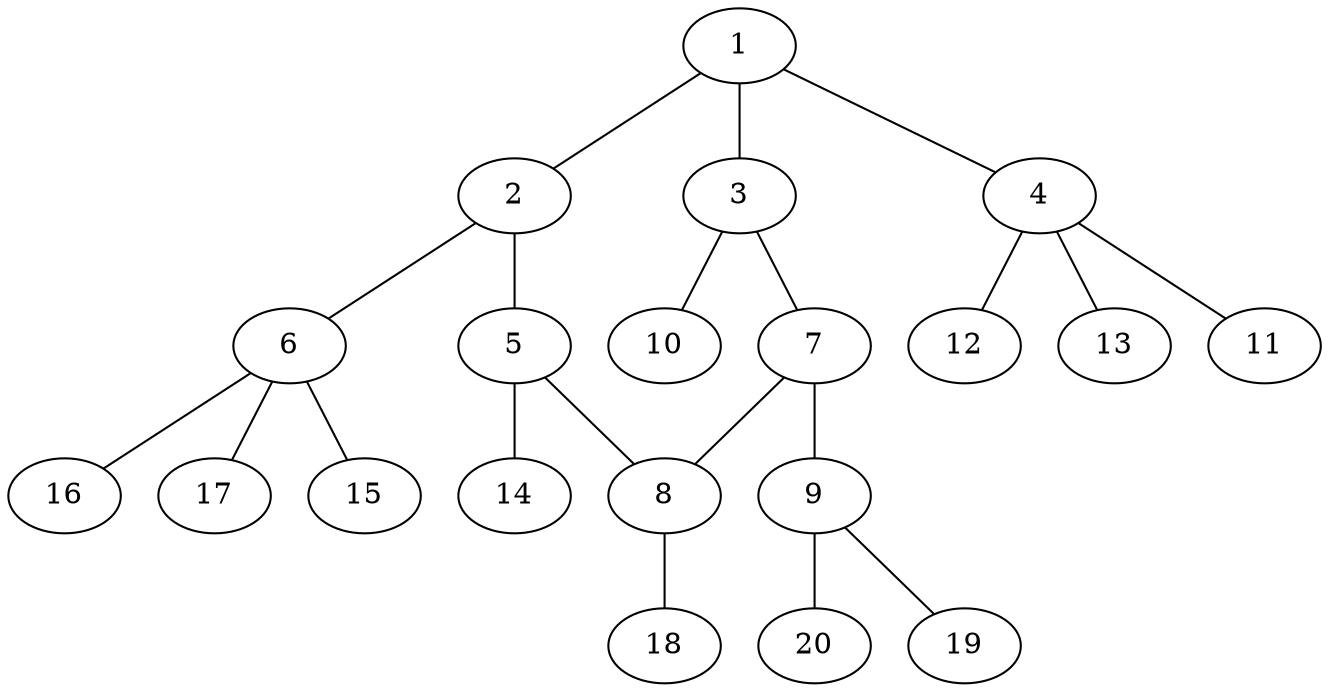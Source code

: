 graph molecule_61 {
	1	 [chem=C];
	2	 [chem=C];
	1 -- 2	 [valence=2];
	3	 [chem=C];
	1 -- 3	 [valence=1];
	4	 [chem=C];
	1 -- 4	 [valence=1];
	5	 [chem=C];
	2 -- 5	 [valence=1];
	6	 [chem=C];
	2 -- 6	 [valence=1];
	7	 [chem=C];
	3 -- 7	 [valence=2];
	10	 [chem=H];
	3 -- 10	 [valence=1];
	11	 [chem=H];
	4 -- 11	 [valence=1];
	12	 [chem=H];
	4 -- 12	 [valence=1];
	13	 [chem=H];
	4 -- 13	 [valence=1];
	8	 [chem=C];
	5 -- 8	 [valence=2];
	14	 [chem=H];
	5 -- 14	 [valence=1];
	15	 [chem=H];
	6 -- 15	 [valence=1];
	16	 [chem=H];
	6 -- 16	 [valence=1];
	17	 [chem=H];
	6 -- 17	 [valence=1];
	7 -- 8	 [valence=1];
	9	 [chem=N];
	7 -- 9	 [valence=1];
	18	 [chem=H];
	8 -- 18	 [valence=1];
	19	 [chem=H];
	9 -- 19	 [valence=1];
	20	 [chem=H];
	9 -- 20	 [valence=1];
}
